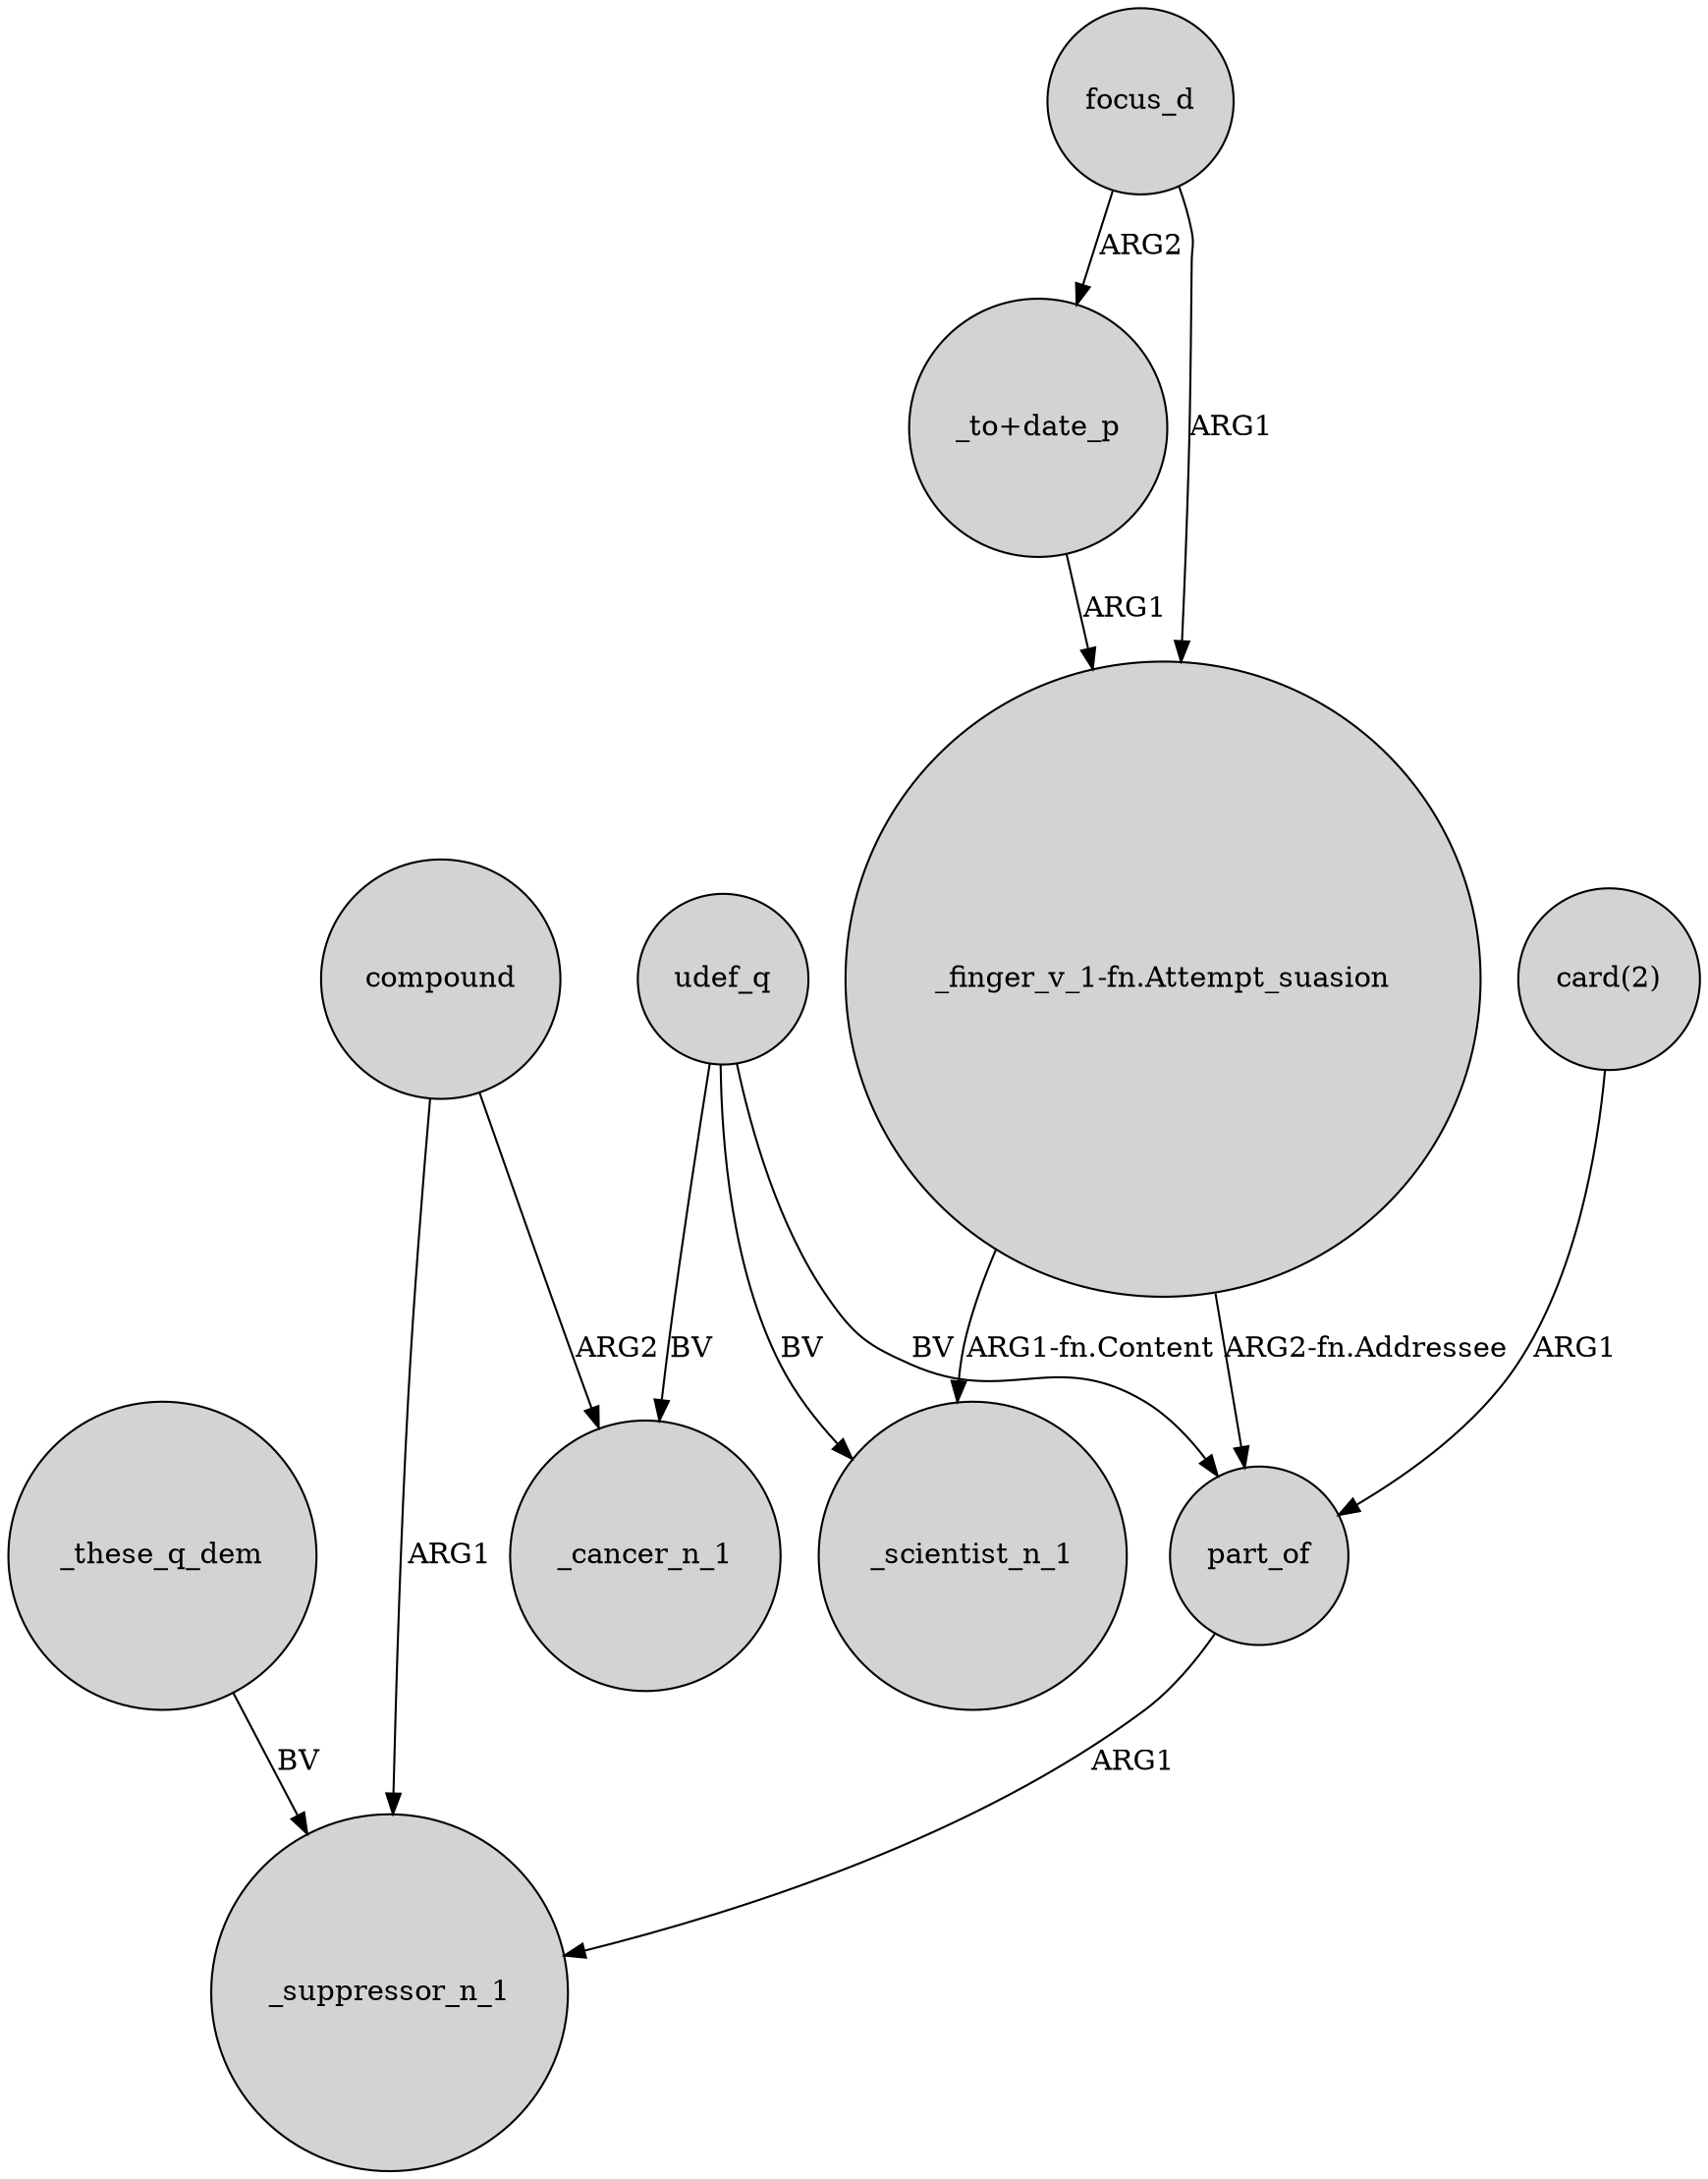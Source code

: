 digraph {
	node [shape=circle style=filled]
	"_to+date_p" -> "_finger_v_1-fn.Attempt_suasion" [label=ARG1]
	"_finger_v_1-fn.Attempt_suasion" -> part_of [label="ARG2-fn.Addressee"]
	_these_q_dem -> _suppressor_n_1 [label=BV]
	focus_d -> "_to+date_p" [label=ARG2]
	"card(2)" -> part_of [label=ARG1]
	compound -> _suppressor_n_1 [label=ARG1]
	udef_q -> part_of [label=BV]
	compound -> _cancer_n_1 [label=ARG2]
	part_of -> _suppressor_n_1 [label=ARG1]
	udef_q -> _scientist_n_1 [label=BV]
	udef_q -> _cancer_n_1 [label=BV]
	focus_d -> "_finger_v_1-fn.Attempt_suasion" [label=ARG1]
	"_finger_v_1-fn.Attempt_suasion" -> _scientist_n_1 [label="ARG1-fn.Content"]
}
